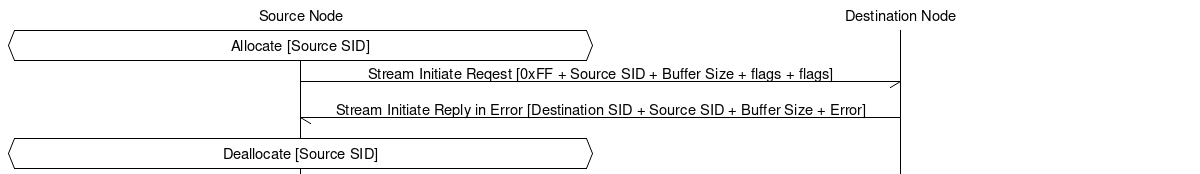 msc {
  hscale="2";

  s [label="Source Node"],
  d [label="Destination Node"];


  s abox s [label="Allocate [Source SID]"];
  s->d [label="Stream Initiate Reqest [0xFF + Source SID + Buffer Size + flags + flags]"];

  d->s [label="Stream Initiate Reply in Error [Destination SID + Source SID + Buffer Size + Error]"];
  s abox s [label="Deallocate [Source SID]"];
}
